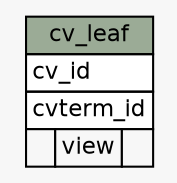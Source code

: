 // dot 2.38.0 on Mac OS X 10.9.3
// SchemaSpy rev 590
digraph "cv_leaf" {
  graph [
    rankdir="RL"
    bgcolor="#f7f7f7"
    nodesep="0.18"
    ranksep="0.46"
    fontname="Helvetica"
    fontsize="11"
  ];
  node [
    fontname="Helvetica"
    fontsize="11"
    shape="plaintext"
  ];
  edge [
    arrowsize="0.8"
  ];
  "cv_leaf" [
    label=<
    <TABLE BORDER="0" CELLBORDER="1" CELLSPACING="0" BGCOLOR="#ffffff">
      <TR><TD COLSPAN="3" BGCOLOR="#9bab96" ALIGN="CENTER">cv_leaf</TD></TR>
      <TR><TD PORT="cv_id" COLSPAN="3" ALIGN="LEFT">cv_id</TD></TR>
      <TR><TD PORT="cvterm_id" COLSPAN="3" ALIGN="LEFT">cvterm_id</TD></TR>
      <TR><TD ALIGN="LEFT" BGCOLOR="#f7f7f7">  </TD><TD ALIGN="RIGHT" BGCOLOR="#f7f7f7">view</TD><TD ALIGN="RIGHT" BGCOLOR="#f7f7f7">  </TD></TR>
    </TABLE>>
    URL="tables/cv_leaf.html"
    tooltip="cv_leaf"
  ];
}
